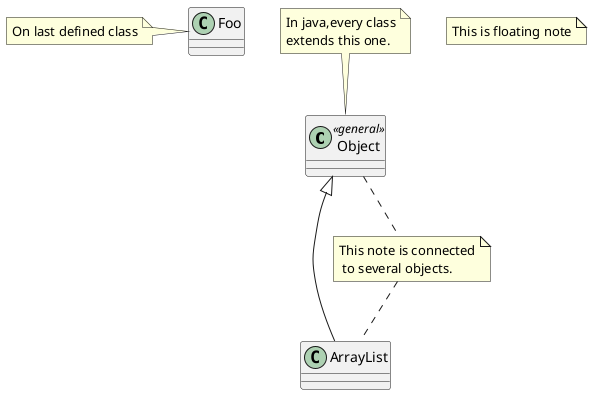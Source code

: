 @startuml
'https://plantuml.com/class-diagram

class Object <<general>>
Object <|-- ArrayList

note top of Object: In java,every class\nextends this one.

note "This is floating note" as N1
note "This note is connected\n to several objects." as N2
Object .. N2
N2 .. ArrayList

class Foo
note left: On last defined class

@enduml